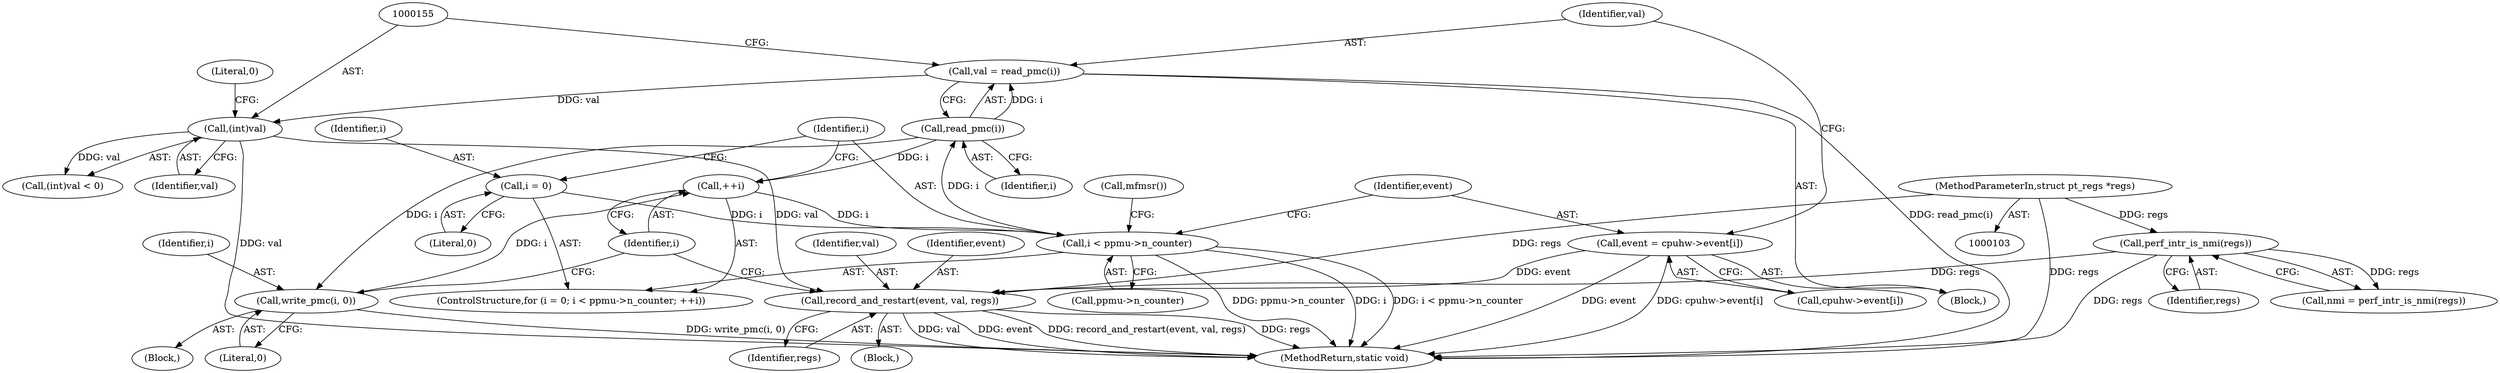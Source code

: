 digraph "0_linux_a8b0ca17b80e92faab46ee7179ba9e99ccb61233_17@pointer" {
"1000165" [label="(Call,record_and_restart(event, val, regs))"];
"1000141" [label="(Call,event = cpuhw->event[i])"];
"1000154" [label="(Call,(int)val)"];
"1000148" [label="(Call,val = read_pmc(i))"];
"1000150" [label="(Call,read_pmc(i))"];
"1000133" [label="(Call,i < ppmu->n_counter)"];
"1000138" [label="(Call,++i)"];
"1000171" [label="(Call,write_pmc(i, 0))"];
"1000130" [label="(Call,i = 0)"];
"1000122" [label="(Call,perf_intr_is_nmi(regs))"];
"1000104" [label="(MethodParameterIn,struct pt_regs *regs)"];
"1000157" [label="(Literal,0)"];
"1000154" [label="(Call,(int)val)"];
"1000141" [label="(Call,event = cpuhw->event[i])"];
"1000142" [label="(Identifier,event)"];
"1000138" [label="(Call,++i)"];
"1000140" [label="(Block,)"];
"1000153" [label="(Call,(int)val < 0)"];
"1000168" [label="(Identifier,regs)"];
"1000156" [label="(Identifier,val)"];
"1000123" [label="(Identifier,regs)"];
"1000173" [label="(Literal,0)"];
"1000170" [label="(Block,)"];
"1000161" [label="(Block,)"];
"1000129" [label="(ControlStructure,for (i = 0; i < ppmu->n_counter; ++i))"];
"1000135" [label="(Call,ppmu->n_counter)"];
"1000176" [label="(Call,mfmsr())"];
"1000150" [label="(Call,read_pmc(i))"];
"1000151" [label="(Identifier,i)"];
"1000165" [label="(Call,record_and_restart(event, val, regs))"];
"1000131" [label="(Identifier,i)"];
"1000133" [label="(Call,i < ppmu->n_counter)"];
"1000134" [label="(Identifier,i)"];
"1000149" [label="(Identifier,val)"];
"1000122" [label="(Call,perf_intr_is_nmi(regs))"];
"1000104" [label="(MethodParameterIn,struct pt_regs *regs)"];
"1000189" [label="(MethodReturn,static void)"];
"1000132" [label="(Literal,0)"];
"1000139" [label="(Identifier,i)"];
"1000120" [label="(Call,nmi = perf_intr_is_nmi(regs))"];
"1000167" [label="(Identifier,val)"];
"1000148" [label="(Call,val = read_pmc(i))"];
"1000171" [label="(Call,write_pmc(i, 0))"];
"1000130" [label="(Call,i = 0)"];
"1000166" [label="(Identifier,event)"];
"1000143" [label="(Call,cpuhw->event[i])"];
"1000172" [label="(Identifier,i)"];
"1000165" -> "1000161"  [label="AST: "];
"1000165" -> "1000168"  [label="CFG: "];
"1000166" -> "1000165"  [label="AST: "];
"1000167" -> "1000165"  [label="AST: "];
"1000168" -> "1000165"  [label="AST: "];
"1000139" -> "1000165"  [label="CFG: "];
"1000165" -> "1000189"  [label="DDG: event"];
"1000165" -> "1000189"  [label="DDG: record_and_restart(event, val, regs)"];
"1000165" -> "1000189"  [label="DDG: regs"];
"1000165" -> "1000189"  [label="DDG: val"];
"1000141" -> "1000165"  [label="DDG: event"];
"1000154" -> "1000165"  [label="DDG: val"];
"1000122" -> "1000165"  [label="DDG: regs"];
"1000104" -> "1000165"  [label="DDG: regs"];
"1000141" -> "1000140"  [label="AST: "];
"1000141" -> "1000143"  [label="CFG: "];
"1000142" -> "1000141"  [label="AST: "];
"1000143" -> "1000141"  [label="AST: "];
"1000149" -> "1000141"  [label="CFG: "];
"1000141" -> "1000189"  [label="DDG: event"];
"1000141" -> "1000189"  [label="DDG: cpuhw->event[i]"];
"1000154" -> "1000153"  [label="AST: "];
"1000154" -> "1000156"  [label="CFG: "];
"1000155" -> "1000154"  [label="AST: "];
"1000156" -> "1000154"  [label="AST: "];
"1000157" -> "1000154"  [label="CFG: "];
"1000154" -> "1000189"  [label="DDG: val"];
"1000154" -> "1000153"  [label="DDG: val"];
"1000148" -> "1000154"  [label="DDG: val"];
"1000148" -> "1000140"  [label="AST: "];
"1000148" -> "1000150"  [label="CFG: "];
"1000149" -> "1000148"  [label="AST: "];
"1000150" -> "1000148"  [label="AST: "];
"1000155" -> "1000148"  [label="CFG: "];
"1000148" -> "1000189"  [label="DDG: read_pmc(i)"];
"1000150" -> "1000148"  [label="DDG: i"];
"1000150" -> "1000151"  [label="CFG: "];
"1000151" -> "1000150"  [label="AST: "];
"1000150" -> "1000138"  [label="DDG: i"];
"1000133" -> "1000150"  [label="DDG: i"];
"1000150" -> "1000171"  [label="DDG: i"];
"1000133" -> "1000129"  [label="AST: "];
"1000133" -> "1000135"  [label="CFG: "];
"1000134" -> "1000133"  [label="AST: "];
"1000135" -> "1000133"  [label="AST: "];
"1000142" -> "1000133"  [label="CFG: "];
"1000176" -> "1000133"  [label="CFG: "];
"1000133" -> "1000189"  [label="DDG: i"];
"1000133" -> "1000189"  [label="DDG: i < ppmu->n_counter"];
"1000133" -> "1000189"  [label="DDG: ppmu->n_counter"];
"1000138" -> "1000133"  [label="DDG: i"];
"1000130" -> "1000133"  [label="DDG: i"];
"1000138" -> "1000129"  [label="AST: "];
"1000138" -> "1000139"  [label="CFG: "];
"1000139" -> "1000138"  [label="AST: "];
"1000134" -> "1000138"  [label="CFG: "];
"1000171" -> "1000138"  [label="DDG: i"];
"1000171" -> "1000170"  [label="AST: "];
"1000171" -> "1000173"  [label="CFG: "];
"1000172" -> "1000171"  [label="AST: "];
"1000173" -> "1000171"  [label="AST: "];
"1000139" -> "1000171"  [label="CFG: "];
"1000171" -> "1000189"  [label="DDG: write_pmc(i, 0)"];
"1000130" -> "1000129"  [label="AST: "];
"1000130" -> "1000132"  [label="CFG: "];
"1000131" -> "1000130"  [label="AST: "];
"1000132" -> "1000130"  [label="AST: "];
"1000134" -> "1000130"  [label="CFG: "];
"1000122" -> "1000120"  [label="AST: "];
"1000122" -> "1000123"  [label="CFG: "];
"1000123" -> "1000122"  [label="AST: "];
"1000120" -> "1000122"  [label="CFG: "];
"1000122" -> "1000189"  [label="DDG: regs"];
"1000122" -> "1000120"  [label="DDG: regs"];
"1000104" -> "1000122"  [label="DDG: regs"];
"1000104" -> "1000103"  [label="AST: "];
"1000104" -> "1000189"  [label="DDG: regs"];
}
